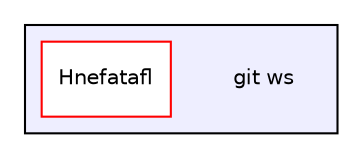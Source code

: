 digraph "D:/git ws" {
  compound=true
  node [ fontsize="10", fontname="Helvetica"];
  edge [ labelfontsize="10", labelfontname="Helvetica"];
  subgraph clusterdir_e6ba80e5cbaa147bc2a689d8698523e9 {
    graph [ bgcolor="#eeeeff", pencolor="black", label="" URL="dir_e6ba80e5cbaa147bc2a689d8698523e9.html"];
    dir_e6ba80e5cbaa147bc2a689d8698523e9 [shape=plaintext label="git ws"];
    dir_4b0617270d5a60f5d02e2ff5bf1846b8 [shape=box label="Hnefatafl" color="red" fillcolor="white" style="filled" URL="dir_4b0617270d5a60f5d02e2ff5bf1846b8.html"];
  }
}

